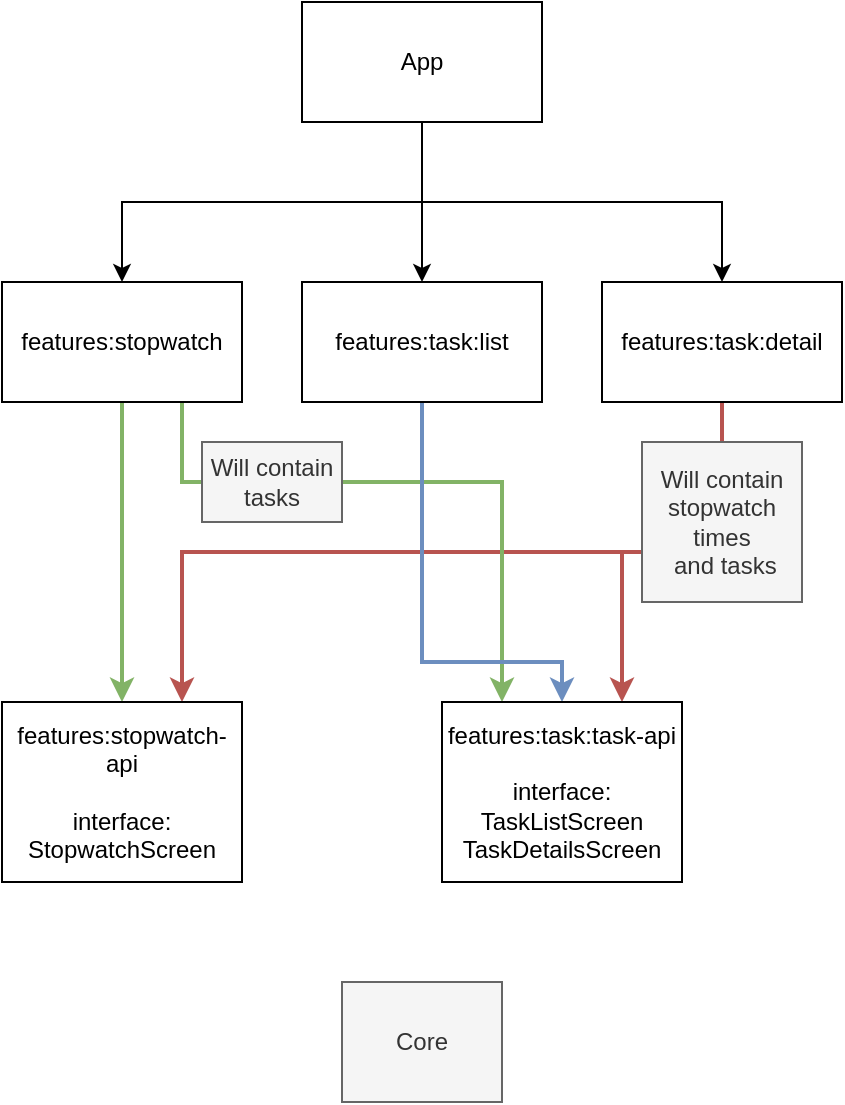 <mxfile version="14.5.10"><diagram id="qzbwSSN-8pOCuY73Noiv" name="Page-1"><mxGraphModel dx="456" dy="795" grid="1" gridSize="10" guides="1" tooltips="1" connect="1" arrows="1" fold="1" page="1" pageScale="1" pageWidth="5500" pageHeight="1100" math="0" shadow="0"><root><mxCell id="0"/><mxCell id="1" parent="0"/><mxCell id="lcnle4hzeF7SVkGOcN4H-43" style="edgeStyle=orthogonalEdgeStyle;rounded=0;orthogonalLoop=1;jettySize=auto;html=1;exitX=0.5;exitY=1;exitDx=0;exitDy=0;entryX=0.75;entryY=0;entryDx=0;entryDy=0;fillColor=#f8cecc;strokeColor=#b85450;strokeWidth=2;" parent="1" source="lcnle4hzeF7SVkGOcN4H-4" target="lcnle4hzeF7SVkGOcN4H-31" edge="1"><mxGeometry relative="1" as="geometry"/></mxCell><mxCell id="lcnle4hzeF7SVkGOcN4H-28" style="edgeStyle=orthogonalEdgeStyle;rounded=0;orthogonalLoop=1;jettySize=auto;html=1;exitX=0.5;exitY=1;exitDx=0;exitDy=0;" parent="1" source="lcnle4hzeF7SVkGOcN4H-1" target="lcnle4hzeF7SVkGOcN4H-2" edge="1"><mxGeometry relative="1" as="geometry"/></mxCell><mxCell id="lcnle4hzeF7SVkGOcN4H-29" style="edgeStyle=orthogonalEdgeStyle;rounded=0;orthogonalLoop=1;jettySize=auto;html=1;exitX=0.5;exitY=1;exitDx=0;exitDy=0;" parent="1" source="lcnle4hzeF7SVkGOcN4H-1" target="lcnle4hzeF7SVkGOcN4H-4" edge="1"><mxGeometry relative="1" as="geometry"/></mxCell><mxCell id="lcnle4hzeF7SVkGOcN4H-30" style="edgeStyle=orthogonalEdgeStyle;rounded=0;orthogonalLoop=1;jettySize=auto;html=1;exitX=0.5;exitY=1;exitDx=0;exitDy=0;" parent="1" source="lcnle4hzeF7SVkGOcN4H-1" target="lcnle4hzeF7SVkGOcN4H-3" edge="1"><mxGeometry relative="1" as="geometry"/></mxCell><mxCell id="lcnle4hzeF7SVkGOcN4H-1" value="&lt;div&gt;App&lt;/div&gt;" style="rounded=0;whiteSpace=wrap;html=1;" parent="1" vertex="1"><mxGeometry x="390" y="180" width="120" height="60" as="geometry"/></mxCell><mxCell id="lcnle4hzeF7SVkGOcN4H-42" style="edgeStyle=orthogonalEdgeStyle;rounded=0;orthogonalLoop=1;jettySize=auto;html=1;exitX=0.5;exitY=1;exitDx=0;exitDy=0;fillColor=#d5e8d4;strokeColor=#82b366;strokeWidth=2;" parent="1" source="lcnle4hzeF7SVkGOcN4H-2" target="lcnle4hzeF7SVkGOcN4H-31" edge="1"><mxGeometry relative="1" as="geometry"/></mxCell><mxCell id="lcnle4hzeF7SVkGOcN4H-49" style="edgeStyle=orthogonalEdgeStyle;rounded=0;orthogonalLoop=1;jettySize=auto;html=1;exitX=0.75;exitY=1;exitDx=0;exitDy=0;entryX=0.25;entryY=0;entryDx=0;entryDy=0;fillColor=#d5e8d4;strokeColor=#82b366;strokeWidth=2;" parent="1" source="lcnle4hzeF7SVkGOcN4H-2" target="lcnle4hzeF7SVkGOcN4H-34" edge="1"><mxGeometry relative="1" as="geometry"><Array as="points"><mxPoint x="330" y="420"/><mxPoint x="490" y="420"/></Array></mxGeometry></mxCell><mxCell id="lcnle4hzeF7SVkGOcN4H-2" value="&lt;div&gt;features:stopwatch&lt;/div&gt;" style="rounded=0;whiteSpace=wrap;html=1;" parent="1" vertex="1"><mxGeometry x="240" y="320" width="120" height="60" as="geometry"/></mxCell><mxCell id="lcnle4hzeF7SVkGOcN4H-41" style="edgeStyle=orthogonalEdgeStyle;rounded=0;orthogonalLoop=1;jettySize=auto;html=1;exitX=0.5;exitY=1;exitDx=0;exitDy=0;entryX=0.5;entryY=0;entryDx=0;entryDy=0;fillColor=#dae8fc;strokeColor=#6c8ebf;strokeWidth=2;" parent="1" source="lcnle4hzeF7SVkGOcN4H-3" target="lcnle4hzeF7SVkGOcN4H-34" edge="1"><mxGeometry relative="1" as="geometry"><Array as="points"><mxPoint x="450" y="510"/><mxPoint x="520" y="510"/></Array></mxGeometry></mxCell><mxCell id="lcnle4hzeF7SVkGOcN4H-3" value="&lt;div&gt;features:task:list&lt;/div&gt;" style="rounded=0;whiteSpace=wrap;html=1;" parent="1" vertex="1"><mxGeometry x="390" y="320" width="120" height="60" as="geometry"/></mxCell><mxCell id="lcnle4hzeF7SVkGOcN4H-44" style="edgeStyle=orthogonalEdgeStyle;rounded=0;orthogonalLoop=1;jettySize=auto;html=1;exitX=0.5;exitY=1;exitDx=0;exitDy=0;entryX=0.75;entryY=0;entryDx=0;entryDy=0;fillColor=#f8cecc;strokeColor=#b85450;strokeWidth=2;" parent="1" source="lcnle4hzeF7SVkGOcN4H-4" target="lcnle4hzeF7SVkGOcN4H-34" edge="1"><mxGeometry relative="1" as="geometry"/></mxCell><mxCell id="lcnle4hzeF7SVkGOcN4H-4" value="&lt;div&gt;features:task:detail&lt;/div&gt;" style="rounded=0;whiteSpace=wrap;html=1;" parent="1" vertex="1"><mxGeometry x="540" y="320" width="120" height="60" as="geometry"/></mxCell><mxCell id="lcnle4hzeF7SVkGOcN4H-16" value="&lt;div&gt;Core&lt;/div&gt;" style="rounded=0;whiteSpace=wrap;html=1;fillColor=#f5f5f5;strokeColor=#666666;fontColor=#333333;" parent="1" vertex="1"><mxGeometry x="410" y="670" width="80" height="60" as="geometry"/></mxCell><mxCell id="lcnle4hzeF7SVkGOcN4H-31" value="&lt;div&gt;features:stopwatch-api&lt;/div&gt;&lt;div&gt;&lt;br&gt;&lt;/div&gt;&lt;div&gt;&lt;div&gt;interface: StopwatchScreen&lt;/div&gt;&lt;/div&gt;" style="rounded=0;whiteSpace=wrap;html=1;" parent="1" vertex="1"><mxGeometry x="240" y="530" width="120" height="90" as="geometry"/></mxCell><mxCell id="lcnle4hzeF7SVkGOcN4H-34" value="&lt;div&gt;features:task:task-api&lt;/div&gt;&lt;div&gt;&lt;br&gt;&lt;/div&gt;&lt;div&gt;&lt;div&gt;interface: TaskListScreen&lt;/div&gt;&lt;/div&gt;&lt;div&gt;TaskDetailsScreen&lt;/div&gt;" style="rounded=0;whiteSpace=wrap;html=1;" parent="1" vertex="1"><mxGeometry x="460" y="530" width="120" height="90" as="geometry"/></mxCell><mxCell id="lcnle4hzeF7SVkGOcN4H-45" value="&lt;div&gt;Will contain stopwatch times&lt;/div&gt;&amp;nbsp;and tasks" style="text;html=1;align=center;verticalAlign=middle;whiteSpace=wrap;rounded=0;fillColor=#f5f5f5;strokeColor=#666666;fontColor=#333333;" parent="1" vertex="1"><mxGeometry x="560" y="400" width="80" height="80" as="geometry"/></mxCell><mxCell id="lcnle4hzeF7SVkGOcN4H-47" value="Will contain tasks" style="text;html=1;strokeColor=#666666;fillColor=#f5f5f5;align=center;verticalAlign=middle;whiteSpace=wrap;rounded=0;fontColor=#333333;" parent="1" vertex="1"><mxGeometry x="340" y="400" width="70" height="40" as="geometry"/></mxCell></root></mxGraphModel></diagram></mxfile>